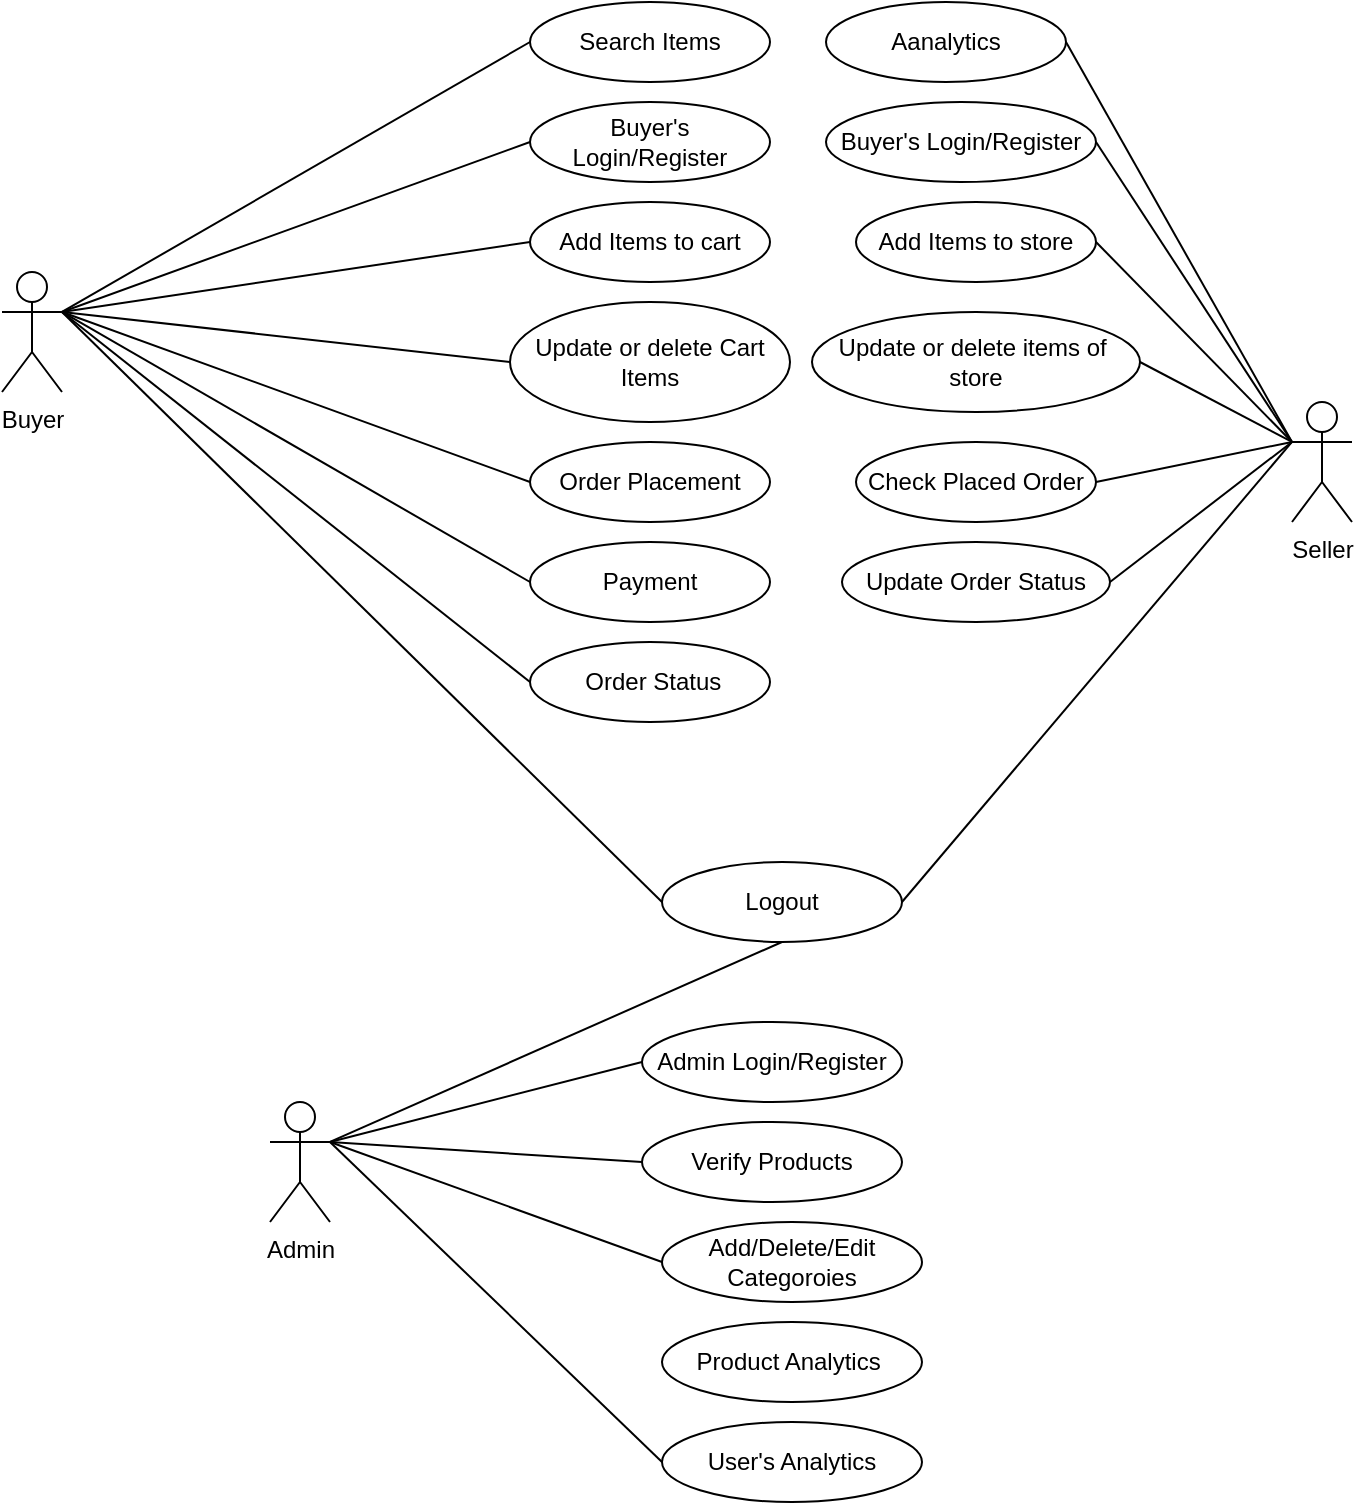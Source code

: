 <mxfile version="20.7.4" type="github"><diagram id="iflcz9L9lddjhd_aKS9f" name="Page-1"><mxGraphModel dx="1509" dy="744" grid="1" gridSize="10" guides="1" tooltips="1" connect="1" arrows="1" fold="1" page="1" pageScale="1" pageWidth="827" pageHeight="1169" math="0" shadow="0"><root><mxCell id="0"/><mxCell id="1" parent="0"/><mxCell id="fzTxyiR3DTIcGO3m_xMy-1" value="Buyer" style="shape=umlActor;verticalLabelPosition=bottom;verticalAlign=top;html=1;outlineConnect=0;" vertex="1" parent="1"><mxGeometry x="76" y="345" width="30" height="60" as="geometry"/></mxCell><mxCell id="fzTxyiR3DTIcGO3m_xMy-4" value="Buyer's Login/Register" style="ellipse;whiteSpace=wrap;html=1;" vertex="1" parent="1"><mxGeometry x="340" y="260" width="120" height="40" as="geometry"/></mxCell><mxCell id="fzTxyiR3DTIcGO3m_xMy-6" value="" style="endArrow=none;html=1;rounded=0;exitX=1;exitY=0.333;exitDx=0;exitDy=0;exitPerimeter=0;entryX=0;entryY=0.5;entryDx=0;entryDy=0;" edge="1" parent="1" source="fzTxyiR3DTIcGO3m_xMy-1" target="fzTxyiR3DTIcGO3m_xMy-4"><mxGeometry width="50" height="50" relative="1" as="geometry"><mxPoint x="196" y="395" as="sourcePoint"/><mxPoint x="246" y="345" as="targetPoint"/></mxGeometry></mxCell><mxCell id="fzTxyiR3DTIcGO3m_xMy-7" value="Add Items to cart" style="ellipse;whiteSpace=wrap;html=1;" vertex="1" parent="1"><mxGeometry x="340" y="310" width="120" height="40" as="geometry"/></mxCell><mxCell id="fzTxyiR3DTIcGO3m_xMy-8" value="Update or delete Cart&lt;br&gt;Items" style="ellipse;whiteSpace=wrap;html=1;" vertex="1" parent="1"><mxGeometry x="330" y="360" width="140" height="60" as="geometry"/></mxCell><mxCell id="fzTxyiR3DTIcGO3m_xMy-9" value="Order Placement" style="ellipse;whiteSpace=wrap;html=1;" vertex="1" parent="1"><mxGeometry x="340" y="430" width="120" height="40" as="geometry"/></mxCell><mxCell id="fzTxyiR3DTIcGO3m_xMy-10" value="Payment" style="ellipse;whiteSpace=wrap;html=1;" vertex="1" parent="1"><mxGeometry x="340" y="480" width="120" height="40" as="geometry"/></mxCell><mxCell id="fzTxyiR3DTIcGO3m_xMy-13" value="" style="endArrow=none;html=1;rounded=0;entryX=0;entryY=0.5;entryDx=0;entryDy=0;exitX=1;exitY=0.333;exitDx=0;exitDy=0;exitPerimeter=0;" edge="1" parent="1" source="fzTxyiR3DTIcGO3m_xMy-1" target="fzTxyiR3DTIcGO3m_xMy-7"><mxGeometry width="50" height="50" relative="1" as="geometry"><mxPoint x="116" y="395" as="sourcePoint"/><mxPoint x="296" y="385" as="targetPoint"/></mxGeometry></mxCell><mxCell id="fzTxyiR3DTIcGO3m_xMy-14" value="" style="endArrow=none;html=1;rounded=0;entryX=0;entryY=0.5;entryDx=0;entryDy=0;exitX=1;exitY=0.333;exitDx=0;exitDy=0;exitPerimeter=0;" edge="1" parent="1" source="fzTxyiR3DTIcGO3m_xMy-1" target="fzTxyiR3DTIcGO3m_xMy-8"><mxGeometry width="50" height="50" relative="1" as="geometry"><mxPoint x="126" y="395" as="sourcePoint"/><mxPoint x="246.0" y="365" as="targetPoint"/></mxGeometry></mxCell><mxCell id="fzTxyiR3DTIcGO3m_xMy-15" value="" style="endArrow=none;html=1;rounded=0;entryX=0;entryY=0.5;entryDx=0;entryDy=0;exitX=1;exitY=0.333;exitDx=0;exitDy=0;exitPerimeter=0;" edge="1" parent="1" source="fzTxyiR3DTIcGO3m_xMy-1" target="fzTxyiR3DTIcGO3m_xMy-9"><mxGeometry width="50" height="50" relative="1" as="geometry"><mxPoint x="126" y="405" as="sourcePoint"/><mxPoint x="236" y="425" as="targetPoint"/></mxGeometry></mxCell><mxCell id="fzTxyiR3DTIcGO3m_xMy-17" value="" style="endArrow=none;html=1;rounded=0;entryX=0;entryY=0.5;entryDx=0;entryDy=0;exitX=1;exitY=0.333;exitDx=0;exitDy=0;exitPerimeter=0;" edge="1" parent="1" source="fzTxyiR3DTIcGO3m_xMy-1" target="fzTxyiR3DTIcGO3m_xMy-10"><mxGeometry width="50" height="50" relative="1" as="geometry"><mxPoint x="126" y="405" as="sourcePoint"/><mxPoint x="246" y="485" as="targetPoint"/></mxGeometry></mxCell><mxCell id="fzTxyiR3DTIcGO3m_xMy-18" value="Seller" style="shape=umlActor;verticalLabelPosition=bottom;verticalAlign=top;html=1;outlineConnect=0;" vertex="1" parent="1"><mxGeometry x="721" y="410" width="30" height="60" as="geometry"/></mxCell><mxCell id="fzTxyiR3DTIcGO3m_xMy-19" value="Buyer's Login/Register" style="ellipse;whiteSpace=wrap;html=1;" vertex="1" parent="1"><mxGeometry x="488" y="260" width="135" height="40" as="geometry"/></mxCell><mxCell id="fzTxyiR3DTIcGO3m_xMy-20" value="" style="endArrow=none;html=1;rounded=0;exitX=0;exitY=0.333;exitDx=0;exitDy=0;exitPerimeter=0;entryX=1;entryY=0.5;entryDx=0;entryDy=0;" edge="1" parent="1" source="fzTxyiR3DTIcGO3m_xMy-18" target="fzTxyiR3DTIcGO3m_xMy-19"><mxGeometry width="50" height="50" relative="1" as="geometry"><mxPoint x="410" y="310" as="sourcePoint"/><mxPoint x="460" y="260" as="targetPoint"/></mxGeometry></mxCell><mxCell id="fzTxyiR3DTIcGO3m_xMy-21" value="Add Items to store" style="ellipse;whiteSpace=wrap;html=1;" vertex="1" parent="1"><mxGeometry x="503" y="310" width="120" height="40" as="geometry"/></mxCell><mxCell id="fzTxyiR3DTIcGO3m_xMy-22" value="Update or delete items of&amp;nbsp; store" style="ellipse;whiteSpace=wrap;html=1;" vertex="1" parent="1"><mxGeometry x="481" y="365" width="164" height="50" as="geometry"/></mxCell><mxCell id="fzTxyiR3DTIcGO3m_xMy-23" value="Check Placed Order" style="ellipse;whiteSpace=wrap;html=1;" vertex="1" parent="1"><mxGeometry x="503" y="430" width="120" height="40" as="geometry"/></mxCell><mxCell id="fzTxyiR3DTIcGO3m_xMy-24" value="Update Order Status" style="ellipse;whiteSpace=wrap;html=1;" vertex="1" parent="1"><mxGeometry x="496" y="480" width="134" height="40" as="geometry"/></mxCell><mxCell id="fzTxyiR3DTIcGO3m_xMy-25" value="" style="endArrow=none;html=1;rounded=0;entryX=1;entryY=0.5;entryDx=0;entryDy=0;exitX=0;exitY=0.333;exitDx=0;exitDy=0;exitPerimeter=0;" edge="1" parent="1" source="fzTxyiR3DTIcGO3m_xMy-18" target="fzTxyiR3DTIcGO3m_xMy-21"><mxGeometry width="50" height="50" relative="1" as="geometry"><mxPoint x="741" y="410" as="sourcePoint"/><mxPoint x="555" y="400" as="targetPoint"/></mxGeometry></mxCell><mxCell id="fzTxyiR3DTIcGO3m_xMy-26" value="" style="endArrow=none;html=1;rounded=0;exitX=0;exitY=0.333;exitDx=0;exitDy=0;exitPerimeter=0;entryX=1;entryY=0.5;entryDx=0;entryDy=0;" edge="1" parent="1" source="fzTxyiR3DTIcGO3m_xMy-18" target="fzTxyiR3DTIcGO3m_xMy-22"><mxGeometry width="50" height="50" relative="1" as="geometry"><mxPoint x="751" y="410" as="sourcePoint"/><mxPoint x="646" y="390" as="targetPoint"/></mxGeometry></mxCell><mxCell id="fzTxyiR3DTIcGO3m_xMy-27" value="" style="endArrow=none;html=1;rounded=0;entryX=1;entryY=0.5;entryDx=0;entryDy=0;exitX=0;exitY=0.333;exitDx=0;exitDy=0;exitPerimeter=0;" edge="1" parent="1" source="fzTxyiR3DTIcGO3m_xMy-18" target="fzTxyiR3DTIcGO3m_xMy-23"><mxGeometry width="50" height="50" relative="1" as="geometry"><mxPoint x="385" y="420" as="sourcePoint"/><mxPoint x="495" y="440" as="targetPoint"/></mxGeometry></mxCell><mxCell id="fzTxyiR3DTIcGO3m_xMy-28" value="" style="endArrow=none;html=1;rounded=0;entryX=1;entryY=0.5;entryDx=0;entryDy=0;exitX=0;exitY=0.333;exitDx=0;exitDy=0;exitPerimeter=0;" edge="1" parent="1" source="fzTxyiR3DTIcGO3m_xMy-18" target="fzTxyiR3DTIcGO3m_xMy-24"><mxGeometry width="50" height="50" relative="1" as="geometry"><mxPoint x="385" y="420" as="sourcePoint"/><mxPoint x="505" y="500" as="targetPoint"/></mxGeometry></mxCell><mxCell id="fzTxyiR3DTIcGO3m_xMy-31" value="Logout" style="ellipse;whiteSpace=wrap;html=1;" vertex="1" parent="1"><mxGeometry x="406" y="640" width="120" height="40" as="geometry"/></mxCell><mxCell id="fzTxyiR3DTIcGO3m_xMy-32" value="" style="endArrow=none;html=1;rounded=0;entryX=0;entryY=0.5;entryDx=0;entryDy=0;exitX=1;exitY=0.333;exitDx=0;exitDy=0;exitPerimeter=0;" edge="1" parent="1" source="fzTxyiR3DTIcGO3m_xMy-1" target="fzTxyiR3DTIcGO3m_xMy-31"><mxGeometry width="50" height="50" relative="1" as="geometry"><mxPoint x="116" y="395" as="sourcePoint"/><mxPoint x="246" y="535" as="targetPoint"/></mxGeometry></mxCell><mxCell id="fzTxyiR3DTIcGO3m_xMy-33" value="" style="endArrow=none;html=1;rounded=0;entryX=1;entryY=0.5;entryDx=0;entryDy=0;exitX=0;exitY=0.333;exitDx=0;exitDy=0;exitPerimeter=0;" edge="1" parent="1" source="fzTxyiR3DTIcGO3m_xMy-18" target="fzTxyiR3DTIcGO3m_xMy-31"><mxGeometry width="50" height="50" relative="1" as="geometry"><mxPoint x="786" y="405" as="sourcePoint"/><mxPoint x="420" y="695" as="targetPoint"/></mxGeometry></mxCell><mxCell id="fzTxyiR3DTIcGO3m_xMy-37" value="Search Items" style="ellipse;whiteSpace=wrap;html=1;" vertex="1" parent="1"><mxGeometry x="340" y="210" width="120" height="40" as="geometry"/></mxCell><mxCell id="fzTxyiR3DTIcGO3m_xMy-38" value="" style="endArrow=none;html=1;rounded=0;entryX=0;entryY=0.5;entryDx=0;entryDy=0;exitX=1;exitY=0.333;exitDx=0;exitDy=0;exitPerimeter=0;" edge="1" parent="1" source="fzTxyiR3DTIcGO3m_xMy-1" target="fzTxyiR3DTIcGO3m_xMy-37"><mxGeometry width="50" height="50" relative="1" as="geometry"><mxPoint x="116" y="375" as="sourcePoint"/><mxPoint x="296" y="275" as="targetPoint"/></mxGeometry></mxCell><mxCell id="fzTxyiR3DTIcGO3m_xMy-39" value="Aanalytics" style="ellipse;whiteSpace=wrap;html=1;" vertex="1" parent="1"><mxGeometry x="488" y="210" width="120" height="40" as="geometry"/></mxCell><mxCell id="fzTxyiR3DTIcGO3m_xMy-40" value="" style="endArrow=none;html=1;rounded=0;entryX=1;entryY=0.5;entryDx=0;entryDy=0;exitX=0;exitY=0.333;exitDx=0;exitDy=0;exitPerimeter=0;" edge="1" parent="1" source="fzTxyiR3DTIcGO3m_xMy-18" target="fzTxyiR3DTIcGO3m_xMy-39"><mxGeometry width="50" height="50" relative="1" as="geometry"><mxPoint x="721" y="400" as="sourcePoint"/><mxPoint x="633" y="340" as="targetPoint"/></mxGeometry></mxCell><mxCell id="fzTxyiR3DTIcGO3m_xMy-43" value="Admin" style="shape=umlActor;verticalLabelPosition=bottom;verticalAlign=top;html=1;outlineConnect=0;" vertex="1" parent="1"><mxGeometry x="210" y="760" width="30" height="60" as="geometry"/></mxCell><mxCell id="fzTxyiR3DTIcGO3m_xMy-45" value="Verify Products" style="ellipse;whiteSpace=wrap;html=1;" vertex="1" parent="1"><mxGeometry x="396" y="770" width="130" height="40" as="geometry"/></mxCell><mxCell id="fzTxyiR3DTIcGO3m_xMy-46" value="" style="endArrow=none;html=1;rounded=0;entryX=1;entryY=0.333;entryDx=0;entryDy=0;entryPerimeter=0;exitX=0;exitY=0.5;exitDx=0;exitDy=0;" edge="1" parent="1" source="fzTxyiR3DTIcGO3m_xMy-45" target="fzTxyiR3DTIcGO3m_xMy-43"><mxGeometry width="50" height="50" relative="1" as="geometry"><mxPoint x="516" y="1120" as="sourcePoint"/><mxPoint x="306" y="950" as="targetPoint"/></mxGeometry></mxCell><mxCell id="fzTxyiR3DTIcGO3m_xMy-48" value="Add/Delete/Edit Categoroies" style="ellipse;whiteSpace=wrap;html=1;" vertex="1" parent="1"><mxGeometry x="406" y="820" width="130" height="40" as="geometry"/></mxCell><mxCell id="fzTxyiR3DTIcGO3m_xMy-49" value="Product Analytics&amp;nbsp;" style="ellipse;whiteSpace=wrap;html=1;" vertex="1" parent="1"><mxGeometry x="406" y="870" width="130" height="40" as="geometry"/></mxCell><mxCell id="fzTxyiR3DTIcGO3m_xMy-50" value="User's Analytics" style="ellipse;whiteSpace=wrap;html=1;" vertex="1" parent="1"><mxGeometry x="406" y="920" width="130" height="40" as="geometry"/></mxCell><mxCell id="fzTxyiR3DTIcGO3m_xMy-51" value="" style="endArrow=none;html=1;rounded=0;entryX=1;entryY=0.333;entryDx=0;entryDy=0;entryPerimeter=0;exitX=0;exitY=0.5;exitDx=0;exitDy=0;" edge="1" parent="1" source="fzTxyiR3DTIcGO3m_xMy-50" target="fzTxyiR3DTIcGO3m_xMy-43"><mxGeometry width="50" height="50" relative="1" as="geometry"><mxPoint x="516" y="1120" as="sourcePoint"/><mxPoint x="306" y="950" as="targetPoint"/></mxGeometry></mxCell><mxCell id="fzTxyiR3DTIcGO3m_xMy-52" value="" style="endArrow=none;html=1;rounded=0;exitX=0;exitY=0.5;exitDx=0;exitDy=0;entryX=1;entryY=0.333;entryDx=0;entryDy=0;entryPerimeter=0;" edge="1" parent="1" source="fzTxyiR3DTIcGO3m_xMy-48" target="fzTxyiR3DTIcGO3m_xMy-43"><mxGeometry width="50" height="50" relative="1" as="geometry"><mxPoint x="521" y="1090" as="sourcePoint"/><mxPoint x="296" y="940" as="targetPoint"/></mxGeometry></mxCell><mxCell id="fzTxyiR3DTIcGO3m_xMy-64" value="" style="endArrow=none;html=1;rounded=0;exitX=1;exitY=0.333;exitDx=0;exitDy=0;exitPerimeter=0;entryX=0.5;entryY=1;entryDx=0;entryDy=0;" edge="1" parent="1" source="fzTxyiR3DTIcGO3m_xMy-43" target="fzTxyiR3DTIcGO3m_xMy-31"><mxGeometry width="50" height="50" relative="1" as="geometry"><mxPoint x="446" y="750" as="sourcePoint"/><mxPoint x="496" y="700" as="targetPoint"/></mxGeometry></mxCell><mxCell id="fzTxyiR3DTIcGO3m_xMy-65" value="Admin Login/Register" style="ellipse;whiteSpace=wrap;html=1;" vertex="1" parent="1"><mxGeometry x="396" y="720" width="130" height="40" as="geometry"/></mxCell><mxCell id="fzTxyiR3DTIcGO3m_xMy-66" value="" style="endArrow=none;html=1;rounded=0;entryX=1;entryY=0.333;entryDx=0;entryDy=0;entryPerimeter=0;exitX=0;exitY=0.5;exitDx=0;exitDy=0;" edge="1" parent="1" source="fzTxyiR3DTIcGO3m_xMy-65" target="fzTxyiR3DTIcGO3m_xMy-43"><mxGeometry width="50" height="50" relative="1" as="geometry"><mxPoint x="446" y="780" as="sourcePoint"/><mxPoint x="246" y="890" as="targetPoint"/></mxGeometry></mxCell><mxCell id="fzTxyiR3DTIcGO3m_xMy-70" value="&amp;nbsp;Order Status" style="ellipse;whiteSpace=wrap;html=1;" vertex="1" parent="1"><mxGeometry x="340" y="530" width="120" height="40" as="geometry"/></mxCell><mxCell id="fzTxyiR3DTIcGO3m_xMy-71" value="" style="endArrow=none;html=1;rounded=0;entryX=0;entryY=0.5;entryDx=0;entryDy=0;exitX=1;exitY=0.333;exitDx=0;exitDy=0;exitPerimeter=0;" edge="1" parent="1" source="fzTxyiR3DTIcGO3m_xMy-1" target="fzTxyiR3DTIcGO3m_xMy-70"><mxGeometry width="50" height="50" relative="1" as="geometry"><mxPoint x="110" y="370" as="sourcePoint"/><mxPoint x="306" y="440" as="targetPoint"/></mxGeometry></mxCell></root></mxGraphModel></diagram></mxfile>